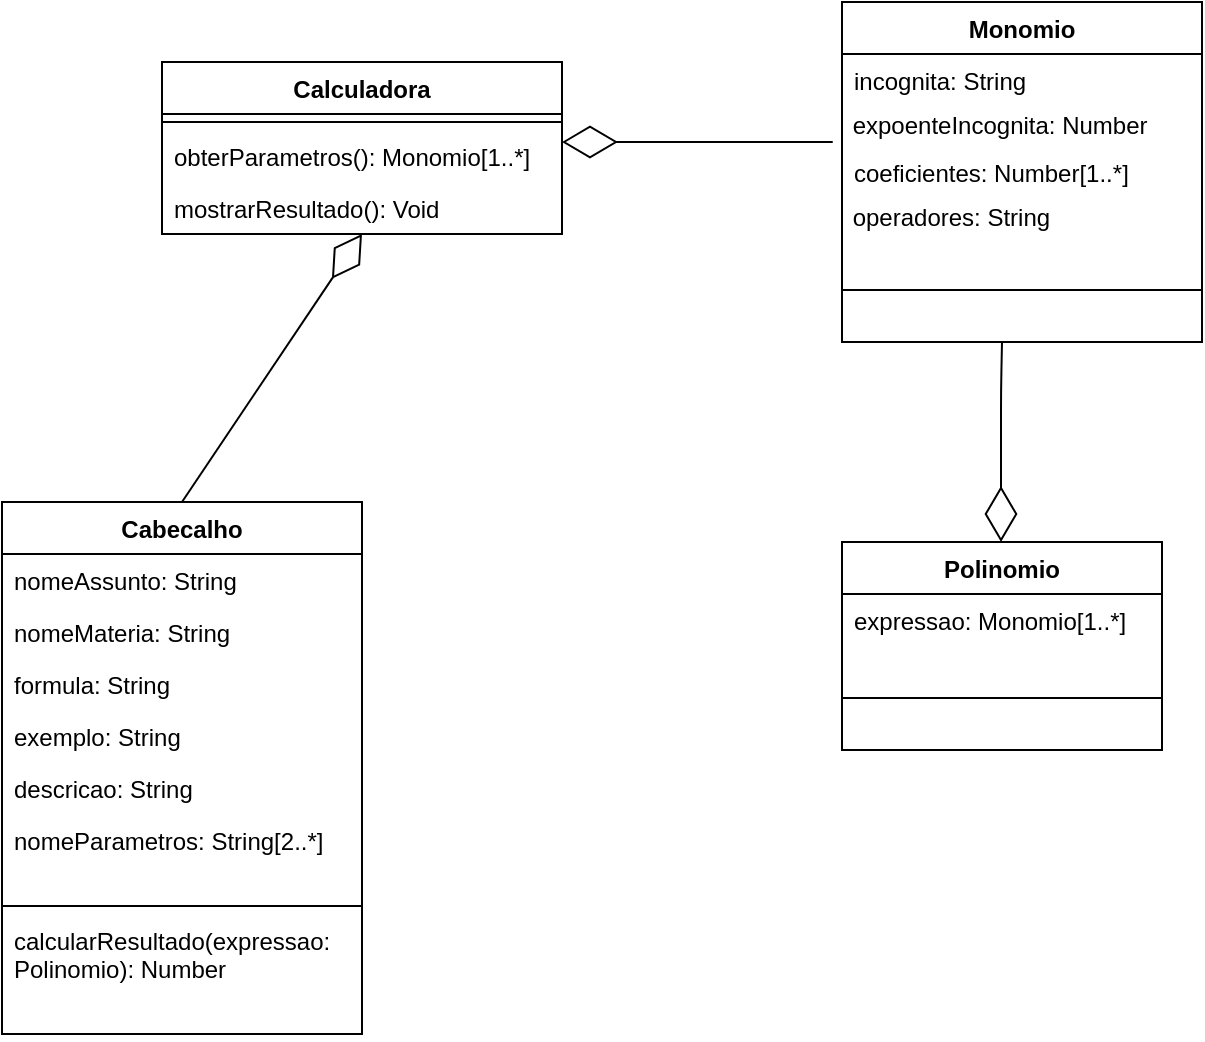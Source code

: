 <mxfile version="12.2.0" type="google" pages="1"><diagram name="Page-1" id="c4acf3e9-155e-7222-9cf6-157b1a14988f"><mxGraphModel dx="1408" dy="731" grid="1" gridSize="10" guides="1" tooltips="1" connect="1" arrows="1" fold="1" page="1" pageScale="1" pageWidth="850" pageHeight="1100" background="#ffffff" math="0" shadow="0"><root><mxCell id="0"/><mxCell id="1" parent="0"/><mxCell id="53Y4sK6GTegyYqaf75ms-9" value="" style="endArrow=diamondThin;endFill=0;endSize=24;html=1;exitX=0.5;exitY=0;exitDx=0;exitDy=0;entryX=0.5;entryY=1;entryDx=0;entryDy=0;entryPerimeter=0;" parent="1" source="n8d7CkAug47cGYlFRof2-22" target="n8d7CkAug47cGYlFRof2-11" edge="1"><mxGeometry width="160" relative="1" as="geometry"><mxPoint x="80" y="320" as="sourcePoint"/><mxPoint x="325" y="310" as="targetPoint"/></mxGeometry></mxCell><mxCell id="n8d7CkAug47cGYlFRof2-6" value="Calculadora" style="swimlane;fontStyle=1;align=center;verticalAlign=top;childLayout=stackLayout;horizontal=1;startSize=26;horizontalStack=0;resizeParent=1;resizeParentMax=0;resizeLast=0;collapsible=0;marginBottom=0;" parent="1" vertex="1"><mxGeometry x="190" y="80" width="200" height="86" as="geometry"/></mxCell><mxCell id="n8d7CkAug47cGYlFRof2-8" value="" style="line;strokeWidth=1;fillColor=none;align=left;verticalAlign=middle;spacingTop=-1;spacingLeft=3;spacingRight=3;rotatable=0;labelPosition=right;points=[];portConstraint=eastwest;" parent="n8d7CkAug47cGYlFRof2-6" vertex="1"><mxGeometry y="26" width="200" height="8" as="geometry"/></mxCell><mxCell id="n8d7CkAug47cGYlFRof2-10" value="obterParametros(): Monomio[1..*]" style="text;html=1;strokeColor=none;fillColor=none;align=left;verticalAlign=top;spacingLeft=4;spacingRight=4;whiteSpace=wrap;overflow=hidden;rotatable=0;points=[[0,0.5],[1,0.5]];portConstraint=eastwest;" parent="n8d7CkAug47cGYlFRof2-6" vertex="1"><mxGeometry y="34" width="200" height="26" as="geometry"/></mxCell><mxCell id="n8d7CkAug47cGYlFRof2-11" value="mostrarResultado(): Void" style="text;html=1;strokeColor=none;fillColor=none;align=left;verticalAlign=top;spacingLeft=4;spacingRight=4;whiteSpace=wrap;overflow=hidden;rotatable=0;points=[[0,0.5],[1,0.5]];portConstraint=eastwest;" parent="n8d7CkAug47cGYlFRof2-6" vertex="1"><mxGeometry y="60" width="200" height="26" as="geometry"/></mxCell><mxCell id="n8d7CkAug47cGYlFRof2-22" value="Cabecalho" style="swimlane;fontStyle=1;align=center;verticalAlign=top;childLayout=stackLayout;horizontal=1;startSize=26;horizontalStack=0;resizeParent=1;resizeParentMax=0;resizeLast=0;collapsible=0;marginBottom=0;" parent="1" vertex="1"><mxGeometry x="110" y="300" width="180" height="266" as="geometry"/></mxCell><mxCell id="53Y4sK6GTegyYqaf75ms-11" value="nomeAssunto: String" style="text;html=1;strokeColor=none;fillColor=none;align=left;verticalAlign=top;spacingLeft=4;spacingRight=4;whiteSpace=wrap;overflow=hidden;rotatable=0;points=[[0,0.5],[1,0.5]];portConstraint=eastwest;" parent="n8d7CkAug47cGYlFRof2-22" vertex="1"><mxGeometry y="26" width="180" height="26" as="geometry"/></mxCell><mxCell id="53Y4sK6GTegyYqaf75ms-12" value="nomeMateria: String" style="text;html=1;strokeColor=none;fillColor=none;align=left;verticalAlign=top;spacingLeft=4;spacingRight=4;whiteSpace=wrap;overflow=hidden;rotatable=0;points=[[0,0.5],[1,0.5]];portConstraint=eastwest;" parent="n8d7CkAug47cGYlFRof2-22" vertex="1"><mxGeometry y="52" width="180" height="26" as="geometry"/></mxCell><mxCell id="53Y4sK6GTegyYqaf75ms-13" value="formula: String" style="text;html=1;strokeColor=none;fillColor=none;align=left;verticalAlign=top;spacingLeft=4;spacingRight=4;whiteSpace=wrap;overflow=hidden;rotatable=0;points=[[0,0.5],[1,0.5]];portConstraint=eastwest;" parent="n8d7CkAug47cGYlFRof2-22" vertex="1"><mxGeometry y="78" width="180" height="26" as="geometry"/></mxCell><mxCell id="53Y4sK6GTegyYqaf75ms-14" value="exemplo: String" style="text;html=1;strokeColor=none;fillColor=none;align=left;verticalAlign=top;spacingLeft=4;spacingRight=4;whiteSpace=wrap;overflow=hidden;rotatable=0;points=[[0,0.5],[1,0.5]];portConstraint=eastwest;" parent="n8d7CkAug47cGYlFRof2-22" vertex="1"><mxGeometry y="104" width="180" height="26" as="geometry"/></mxCell><mxCell id="53Y4sK6GTegyYqaf75ms-15" value="descricao: String" style="text;html=1;strokeColor=none;fillColor=none;align=left;verticalAlign=top;spacingLeft=4;spacingRight=4;whiteSpace=wrap;overflow=hidden;rotatable=0;points=[[0,0.5],[1,0.5]];portConstraint=eastwest;" parent="n8d7CkAug47cGYlFRof2-22" vertex="1"><mxGeometry y="130" width="180" height="26" as="geometry"/></mxCell><mxCell id="PRigHD5FRD7-pd9NXeUt-3" value="nomeParametros: String[2..*]" style="text;html=1;strokeColor=none;fillColor=none;align=left;verticalAlign=top;spacingLeft=4;spacingRight=4;whiteSpace=wrap;overflow=hidden;rotatable=0;points=[[0,0.5],[1,0.5]];portConstraint=eastwest;autosize=0;" parent="n8d7CkAug47cGYlFRof2-22" vertex="1"><mxGeometry y="156" width="180" height="42" as="geometry"/></mxCell><mxCell id="n8d7CkAug47cGYlFRof2-25" value="" style="line;strokeWidth=1;fillColor=none;align=left;verticalAlign=middle;spacingTop=-1;spacingLeft=3;spacingRight=3;rotatable=0;labelPosition=right;points=[];portConstraint=eastwest;" parent="n8d7CkAug47cGYlFRof2-22" vertex="1"><mxGeometry y="198" width="180" height="8" as="geometry"/></mxCell><mxCell id="n8d7CkAug47cGYlFRof2-36" value="calcularResultado(expressao: Polinomio): Number" style="text;html=1;strokeColor=none;fillColor=none;align=left;verticalAlign=top;spacingLeft=4;spacingRight=4;overflow=hidden;rotatable=0;points=[[0,0.5],[1,0.5]];portConstraint=eastwest;autosize=0;whiteSpace=wrap;" parent="n8d7CkAug47cGYlFRof2-22" vertex="1"><mxGeometry y="206" width="180" height="60" as="geometry"/></mxCell><mxCell id="rzel_CKz_5upRVLV7gg--1" value="Monomio" style="swimlane;fontStyle=1;align=center;verticalAlign=top;childLayout=stackLayout;horizontal=1;startSize=26;horizontalStack=0;resizeParent=1;resizeParentMax=0;resizeLast=0;collapsible=0;marginBottom=0;" parent="1" vertex="1"><mxGeometry x="530" y="50" width="180" height="170" as="geometry"/></mxCell><mxCell id="rzel_CKz_5upRVLV7gg--2" value="incognita: String" style="text;html=1;strokeColor=none;fillColor=none;align=left;verticalAlign=top;spacingLeft=4;spacingRight=4;whiteSpace=wrap;overflow=hidden;rotatable=0;points=[[0,0.5],[1,0.5]];portConstraint=eastwest;" parent="rzel_CKz_5upRVLV7gg--1" vertex="1"><mxGeometry y="26" width="180" height="26" as="geometry"/></mxCell><mxCell id="HQ_GBsHYc0vRVCnr18hs-13" value="&amp;nbsp;expoenteIncognita: Number" style="text;html=1;resizable=0;points=[];autosize=1;align=left;verticalAlign=top;spacingTop=-4;" parent="rzel_CKz_5upRVLV7gg--1" vertex="1"><mxGeometry y="52" width="180" height="20" as="geometry"/></mxCell><mxCell id="rzel_CKz_5upRVLV7gg--3" value="coeficientes: Number[1..*]" style="text;html=1;strokeColor=none;fillColor=none;align=left;verticalAlign=top;spacingLeft=4;spacingRight=4;whiteSpace=wrap;overflow=hidden;rotatable=0;points=[[0,0.5],[1,0.5]];portConstraint=eastwest;" parent="rzel_CKz_5upRVLV7gg--1" vertex="1"><mxGeometry y="72" width="180" height="26" as="geometry"/></mxCell><mxCell id="rzel_CKz_5upRVLV7gg--4" value="&amp;nbsp;operadores: String" style="text;html=1;resizable=0;points=[];autosize=1;align=left;verticalAlign=top;spacingTop=-4;fontColor=none;" parent="rzel_CKz_5upRVLV7gg--1" vertex="1"><mxGeometry y="98" width="180" height="20" as="geometry"/></mxCell><mxCell id="rzel_CKz_5upRVLV7gg--5" value="" style="line;strokeWidth=1;fillColor=none;align=left;verticalAlign=middle;spacingTop=-1;spacingLeft=3;spacingRight=3;rotatable=0;labelPosition=right;points=[];portConstraint=eastwest;" parent="rzel_CKz_5upRVLV7gg--1" vertex="1"><mxGeometry y="118" width="180" height="52" as="geometry"/></mxCell><mxCell id="rzel_CKz_5upRVLV7gg--6" value="Polinomio" style="swimlane;fontStyle=1;align=center;verticalAlign=top;childLayout=stackLayout;horizontal=1;startSize=26;horizontalStack=0;resizeParent=1;resizeParentMax=0;resizeLast=0;collapsible=0;marginBottom=0;" parent="1" vertex="1"><mxGeometry x="530" y="320" width="160" height="104" as="geometry"/></mxCell><mxCell id="rzel_CKz_5upRVLV7gg--7" value="expressao: Monomio[1..*]" style="text;html=1;strokeColor=none;fillColor=none;align=left;verticalAlign=top;spacingLeft=4;spacingRight=4;whiteSpace=wrap;overflow=hidden;rotatable=0;points=[[0,0.5],[1,0.5]];portConstraint=eastwest;" parent="rzel_CKz_5upRVLV7gg--6" vertex="1"><mxGeometry y="26" width="160" height="26" as="geometry"/></mxCell><mxCell id="rzel_CKz_5upRVLV7gg--10" value="" style="line;strokeWidth=1;fillColor=none;align=left;verticalAlign=middle;spacingTop=-1;spacingLeft=3;spacingRight=3;rotatable=0;labelPosition=right;points=[];portConstraint=eastwest;" parent="rzel_CKz_5upRVLV7gg--6" vertex="1"><mxGeometry y="52" width="160" height="52" as="geometry"/></mxCell><mxCell id="HQ_GBsHYc0vRVCnr18hs-8" value="" style="endArrow=diamondThin;endFill=0;endSize=25;html=1;targetPerimeterSpacing=5;sourcePerimeterSpacing=1;" parent="1" edge="1"><mxGeometry width="160" relative="1" as="geometry"><mxPoint x="610" y="220" as="sourcePoint"/><mxPoint x="609.5" y="320" as="targetPoint"/><Array as="points"><mxPoint x="609.5" y="244.5"/></Array></mxGeometry></mxCell><mxCell id="HQ_GBsHYc0vRVCnr18hs-12" value="" style="endArrow=diamondThin;endFill=0;endSize=25;html=1;targetPerimeterSpacing=5;sourcePerimeterSpacing=1;" parent="1" edge="1"><mxGeometry width="160" relative="1" as="geometry"><mxPoint x="450" y="120" as="sourcePoint"/><mxPoint x="390" y="120" as="targetPoint"/><Array as="points"><mxPoint x="530" y="120"/></Array></mxGeometry></mxCell></root></mxGraphModel></diagram></mxfile>